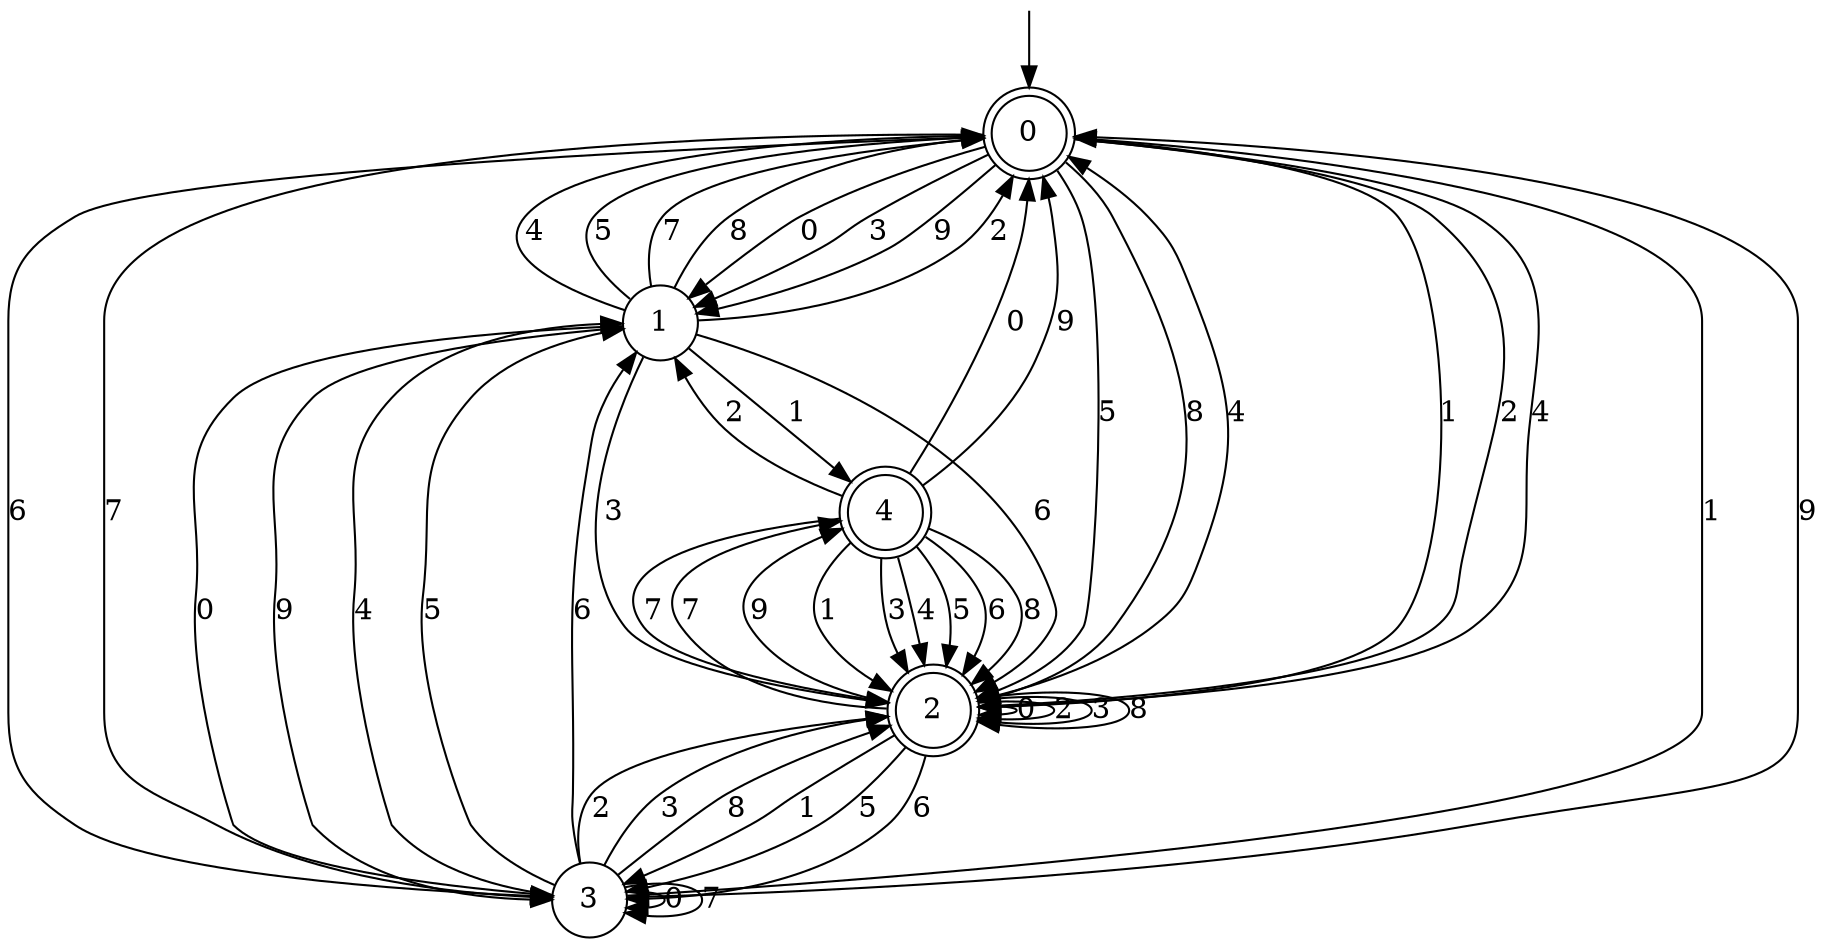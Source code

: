 digraph g {

	s0 [shape="doublecircle" label="0"];
	s1 [shape="circle" label="1"];
	s2 [shape="doublecircle" label="2"];
	s3 [shape="circle" label="3"];
	s4 [shape="doublecircle" label="4"];
	s0 -> s1 [label="0"];
	s0 -> s2 [label="1"];
	s0 -> s2 [label="2"];
	s0 -> s1 [label="3"];
	s0 -> s2 [label="4"];
	s0 -> s2 [label="5"];
	s0 -> s3 [label="6"];
	s0 -> s3 [label="7"];
	s0 -> s2 [label="8"];
	s0 -> s1 [label="9"];
	s1 -> s3 [label="0"];
	s1 -> s4 [label="1"];
	s1 -> s0 [label="2"];
	s1 -> s2 [label="3"];
	s1 -> s0 [label="4"];
	s1 -> s0 [label="5"];
	s1 -> s2 [label="6"];
	s1 -> s0 [label="7"];
	s1 -> s0 [label="8"];
	s1 -> s3 [label="9"];
	s2 -> s2 [label="0"];
	s2 -> s3 [label="1"];
	s2 -> s2 [label="2"];
	s2 -> s2 [label="3"];
	s2 -> s0 [label="4"];
	s2 -> s3 [label="5"];
	s2 -> s3 [label="6"];
	s2 -> s4 [label="7"];
	s2 -> s2 [label="8"];
	s2 -> s4 [label="9"];
	s3 -> s3 [label="0"];
	s3 -> s0 [label="1"];
	s3 -> s2 [label="2"];
	s3 -> s2 [label="3"];
	s3 -> s1 [label="4"];
	s3 -> s1 [label="5"];
	s3 -> s1 [label="6"];
	s3 -> s3 [label="7"];
	s3 -> s2 [label="8"];
	s3 -> s0 [label="9"];
	s4 -> s0 [label="0"];
	s4 -> s2 [label="1"];
	s4 -> s1 [label="2"];
	s4 -> s2 [label="3"];
	s4 -> s2 [label="4"];
	s4 -> s2 [label="5"];
	s4 -> s2 [label="6"];
	s4 -> s2 [label="7"];
	s4 -> s2 [label="8"];
	s4 -> s0 [label="9"];

__start0 [label="" shape="none" width="0" height="0"];
__start0 -> s0;

}
